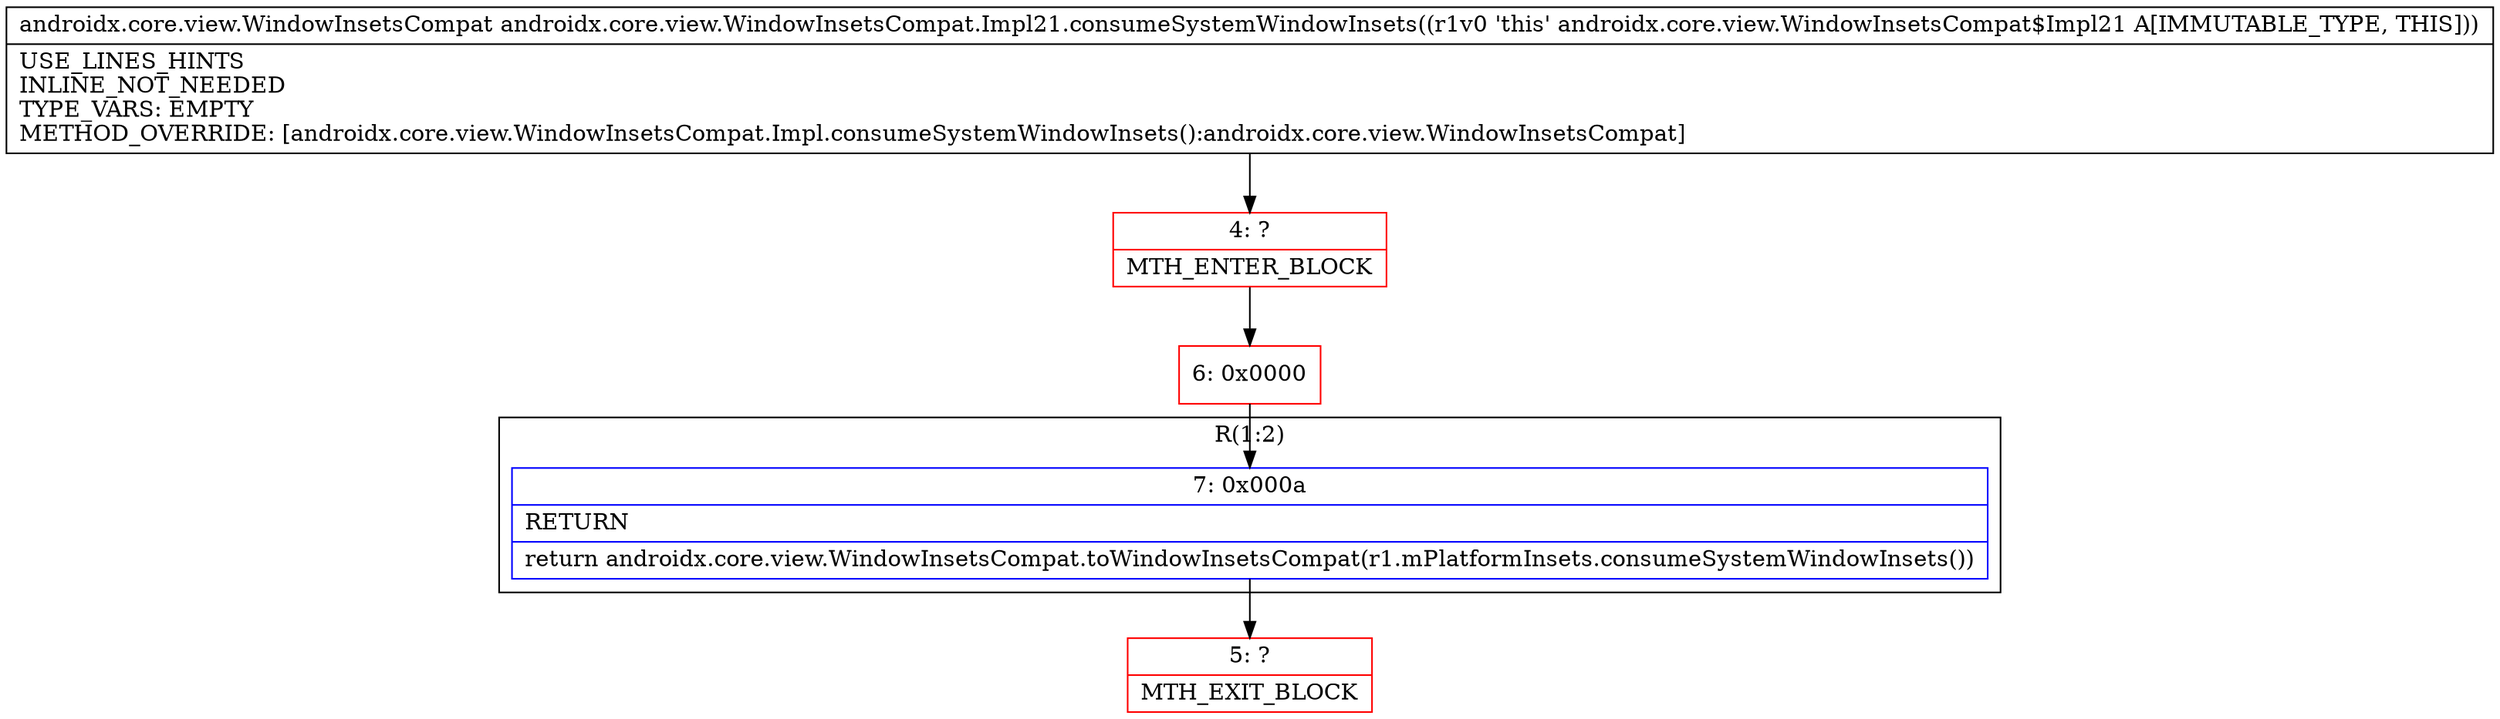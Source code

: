 digraph "CFG forandroidx.core.view.WindowInsetsCompat.Impl21.consumeSystemWindowInsets()Landroidx\/core\/view\/WindowInsetsCompat;" {
subgraph cluster_Region_1311802397 {
label = "R(1:2)";
node [shape=record,color=blue];
Node_7 [shape=record,label="{7\:\ 0x000a|RETURN\l|return androidx.core.view.WindowInsetsCompat.toWindowInsetsCompat(r1.mPlatformInsets.consumeSystemWindowInsets())\l}"];
}
Node_4 [shape=record,color=red,label="{4\:\ ?|MTH_ENTER_BLOCK\l}"];
Node_6 [shape=record,color=red,label="{6\:\ 0x0000}"];
Node_5 [shape=record,color=red,label="{5\:\ ?|MTH_EXIT_BLOCK\l}"];
MethodNode[shape=record,label="{androidx.core.view.WindowInsetsCompat androidx.core.view.WindowInsetsCompat.Impl21.consumeSystemWindowInsets((r1v0 'this' androidx.core.view.WindowInsetsCompat$Impl21 A[IMMUTABLE_TYPE, THIS]))  | USE_LINES_HINTS\lINLINE_NOT_NEEDED\lTYPE_VARS: EMPTY\lMETHOD_OVERRIDE: [androidx.core.view.WindowInsetsCompat.Impl.consumeSystemWindowInsets():androidx.core.view.WindowInsetsCompat]\l}"];
MethodNode -> Node_4;Node_7 -> Node_5;
Node_4 -> Node_6;
Node_6 -> Node_7;
}

